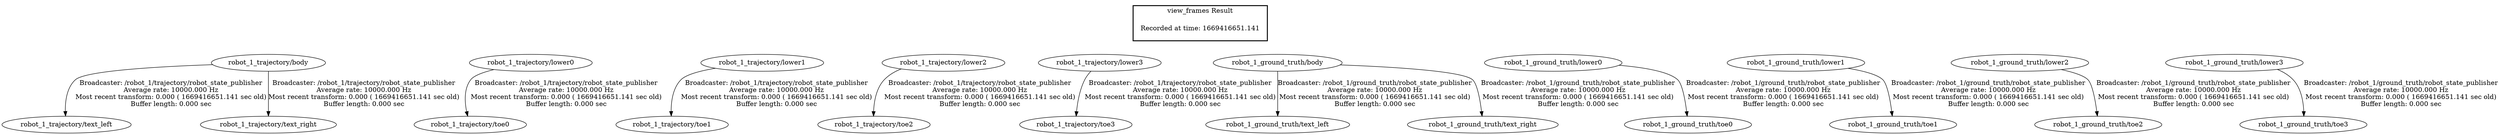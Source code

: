 digraph G {
"robot_1_trajectory/body" -> "robot_1_trajectory/text_left"[label="Broadcaster: /robot_1/trajectory/robot_state_publisher\nAverage rate: 10000.000 Hz\nMost recent transform: 0.000 ( 1669416651.141 sec old)\nBuffer length: 0.000 sec\n"];
"robot_1_trajectory/body" -> "robot_1_trajectory/text_right"[label="Broadcaster: /robot_1/trajectory/robot_state_publisher\nAverage rate: 10000.000 Hz\nMost recent transform: 0.000 ( 1669416651.141 sec old)\nBuffer length: 0.000 sec\n"];
"robot_1_trajectory/lower0" -> "robot_1_trajectory/toe0"[label="Broadcaster: /robot_1/trajectory/robot_state_publisher\nAverage rate: 10000.000 Hz\nMost recent transform: 0.000 ( 1669416651.141 sec old)\nBuffer length: 0.000 sec\n"];
"robot_1_trajectory/lower1" -> "robot_1_trajectory/toe1"[label="Broadcaster: /robot_1/trajectory/robot_state_publisher\nAverage rate: 10000.000 Hz\nMost recent transform: 0.000 ( 1669416651.141 sec old)\nBuffer length: 0.000 sec\n"];
"robot_1_trajectory/lower2" -> "robot_1_trajectory/toe2"[label="Broadcaster: /robot_1/trajectory/robot_state_publisher\nAverage rate: 10000.000 Hz\nMost recent transform: 0.000 ( 1669416651.141 sec old)\nBuffer length: 0.000 sec\n"];
"robot_1_trajectory/lower3" -> "robot_1_trajectory/toe3"[label="Broadcaster: /robot_1/trajectory/robot_state_publisher\nAverage rate: 10000.000 Hz\nMost recent transform: 0.000 ( 1669416651.141 sec old)\nBuffer length: 0.000 sec\n"];
"robot_1_ground_truth/body" -> "robot_1_ground_truth/text_left"[label="Broadcaster: /robot_1/ground_truth/robot_state_publisher\nAverage rate: 10000.000 Hz\nMost recent transform: 0.000 ( 1669416651.141 sec old)\nBuffer length: 0.000 sec\n"];
"robot_1_ground_truth/body" -> "robot_1_ground_truth/text_right"[label="Broadcaster: /robot_1/ground_truth/robot_state_publisher\nAverage rate: 10000.000 Hz\nMost recent transform: 0.000 ( 1669416651.141 sec old)\nBuffer length: 0.000 sec\n"];
"robot_1_ground_truth/lower0" -> "robot_1_ground_truth/toe0"[label="Broadcaster: /robot_1/ground_truth/robot_state_publisher\nAverage rate: 10000.000 Hz\nMost recent transform: 0.000 ( 1669416651.141 sec old)\nBuffer length: 0.000 sec\n"];
"robot_1_ground_truth/lower1" -> "robot_1_ground_truth/toe1"[label="Broadcaster: /robot_1/ground_truth/robot_state_publisher\nAverage rate: 10000.000 Hz\nMost recent transform: 0.000 ( 1669416651.141 sec old)\nBuffer length: 0.000 sec\n"];
"robot_1_ground_truth/lower2" -> "robot_1_ground_truth/toe2"[label="Broadcaster: /robot_1/ground_truth/robot_state_publisher\nAverage rate: 10000.000 Hz\nMost recent transform: 0.000 ( 1669416651.141 sec old)\nBuffer length: 0.000 sec\n"];
"robot_1_ground_truth/lower3" -> "robot_1_ground_truth/toe3"[label="Broadcaster: /robot_1/ground_truth/robot_state_publisher\nAverage rate: 10000.000 Hz\nMost recent transform: 0.000 ( 1669416651.141 sec old)\nBuffer length: 0.000 sec\n"];
edge [style=invis];
 subgraph cluster_legend { style=bold; color=black; label ="view_frames Result";
"Recorded at time: 1669416651.141"[ shape=plaintext ] ;
 }->"robot_1_trajectory/body";
edge [style=invis];
 subgraph cluster_legend { style=bold; color=black; label ="view_frames Result";
"Recorded at time: 1669416651.141"[ shape=plaintext ] ;
 }->"robot_1_trajectory/lower0";
edge [style=invis];
 subgraph cluster_legend { style=bold; color=black; label ="view_frames Result";
"Recorded at time: 1669416651.141"[ shape=plaintext ] ;
 }->"robot_1_trajectory/lower1";
edge [style=invis];
 subgraph cluster_legend { style=bold; color=black; label ="view_frames Result";
"Recorded at time: 1669416651.141"[ shape=plaintext ] ;
 }->"robot_1_trajectory/lower2";
edge [style=invis];
 subgraph cluster_legend { style=bold; color=black; label ="view_frames Result";
"Recorded at time: 1669416651.141"[ shape=plaintext ] ;
 }->"robot_1_trajectory/lower3";
edge [style=invis];
 subgraph cluster_legend { style=bold; color=black; label ="view_frames Result";
"Recorded at time: 1669416651.141"[ shape=plaintext ] ;
 }->"robot_1_ground_truth/body";
edge [style=invis];
 subgraph cluster_legend { style=bold; color=black; label ="view_frames Result";
"Recorded at time: 1669416651.141"[ shape=plaintext ] ;
 }->"robot_1_ground_truth/lower0";
edge [style=invis];
 subgraph cluster_legend { style=bold; color=black; label ="view_frames Result";
"Recorded at time: 1669416651.141"[ shape=plaintext ] ;
 }->"robot_1_ground_truth/lower1";
edge [style=invis];
 subgraph cluster_legend { style=bold; color=black; label ="view_frames Result";
"Recorded at time: 1669416651.141"[ shape=plaintext ] ;
 }->"robot_1_ground_truth/lower2";
edge [style=invis];
 subgraph cluster_legend { style=bold; color=black; label ="view_frames Result";
"Recorded at time: 1669416651.141"[ shape=plaintext ] ;
 }->"robot_1_ground_truth/lower3";
}